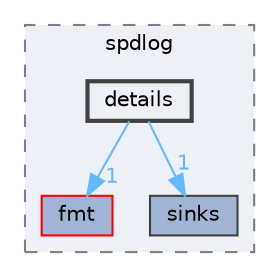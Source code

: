digraph "details"
{
 // LATEX_PDF_SIZE
  bgcolor="transparent";
  edge [fontname=Helvetica,fontsize=10,labelfontname=Helvetica,labelfontsize=10];
  node [fontname=Helvetica,fontsize=10,shape=box,height=0.2,width=0.4];
  compound=true
  subgraph clusterdir_66724ce4a28b15682a3ab6957c76bf9a {
    graph [ bgcolor="#edf0f7", pencolor="grey50", label="spdlog", fontname=Helvetica,fontsize=10 style="filled,dashed", URL="dir_66724ce4a28b15682a3ab6957c76bf9a.html",tooltip=""]
  dir_85fa2da21708816d1375fd12a7eb6aff [label="fmt", fillcolor="#a2b4d6", color="red", style="filled", URL="dir_85fa2da21708816d1375fd12a7eb6aff.html",tooltip=""];
  dir_fa8338fc4b4a83904b44433ebb24174a [label="sinks", fillcolor="#a2b4d6", color="grey25", style="filled", URL="dir_fa8338fc4b4a83904b44433ebb24174a.html",tooltip=""];
  dir_5deda61012907615f7b2f6397b221691 [label="details", fillcolor="#edf0f7", color="grey25", style="filled,bold", URL="dir_5deda61012907615f7b2f6397b221691.html",tooltip=""];
  }
  dir_5deda61012907615f7b2f6397b221691->dir_85fa2da21708816d1375fd12a7eb6aff [headlabel="1", labeldistance=1.5 headhref="dir_000061_000124.html" href="dir_000061_000124.html" color="steelblue1" fontcolor="steelblue1"];
  dir_5deda61012907615f7b2f6397b221691->dir_fa8338fc4b4a83904b44433ebb24174a [headlabel="1", labeldistance=1.5 headhref="dir_000061_000325.html" href="dir_000061_000325.html" color="steelblue1" fontcolor="steelblue1"];
}
